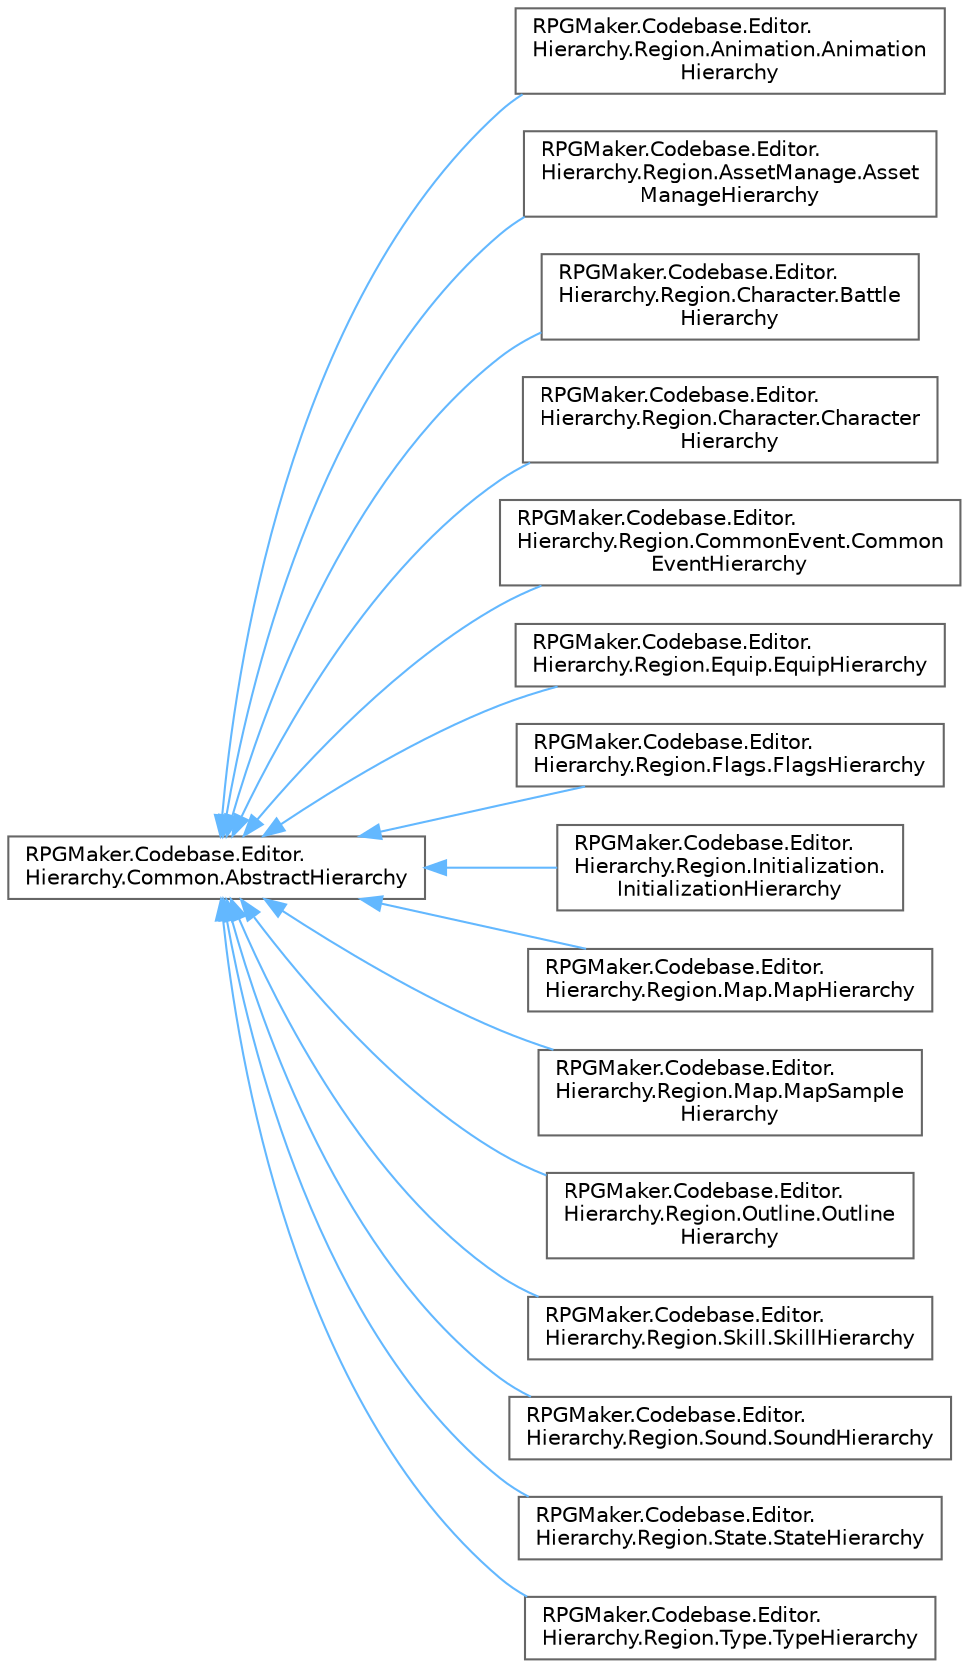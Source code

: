 digraph "クラス階層図"
{
 // LATEX_PDF_SIZE
  bgcolor="transparent";
  edge [fontname=Helvetica,fontsize=10,labelfontname=Helvetica,labelfontsize=10];
  node [fontname=Helvetica,fontsize=10,shape=box,height=0.2,width=0.4];
  rankdir="LR";
  Node0 [id="Node000000",label="RPGMaker.Codebase.Editor.\lHierarchy.Common.AbstractHierarchy",height=0.2,width=0.4,color="grey40", fillcolor="white", style="filled",URL="$d2/ddd/class_r_p_g_maker_1_1_codebase_1_1_editor_1_1_hierarchy_1_1_common_1_1_abstract_hierarchy.html",tooltip="😁 各Hierarchy表示の基底クラス"];
  Node0 -> Node1 [id="edge278_Node000000_Node000001",dir="back",color="steelblue1",style="solid",tooltip=" "];
  Node1 [id="Node000001",label="RPGMaker.Codebase.Editor.\lHierarchy.Region.Animation.Animation\lHierarchy",height=0.2,width=0.4,color="grey40", fillcolor="white", style="filled",URL="$dd/db4/class_r_p_g_maker_1_1_codebase_1_1_editor_1_1_hierarchy_1_1_region_1_1_animation_1_1_animation_hierarchy.html",tooltip="😁 アニメーションのHierarchy"];
  Node0 -> Node2 [id="edge279_Node000000_Node000002",dir="back",color="steelblue1",style="solid",tooltip=" "];
  Node2 [id="Node000002",label="RPGMaker.Codebase.Editor.\lHierarchy.Region.AssetManage.Asset\lManageHierarchy",height=0.2,width=0.4,color="grey40", fillcolor="white", style="filled",URL="$dc/df5/class_r_p_g_maker_1_1_codebase_1_1_editor_1_1_hierarchy_1_1_region_1_1_asset_manage_1_1_asset_manage_hierarchy.html",tooltip="😁 素材管理のHierarchy"];
  Node0 -> Node3 [id="edge280_Node000000_Node000003",dir="back",color="steelblue1",style="solid",tooltip=" "];
  Node3 [id="Node000003",label="RPGMaker.Codebase.Editor.\lHierarchy.Region.Character.Battle\lHierarchy",height=0.2,width=0.4,color="grey40", fillcolor="white", style="filled",URL="$d2/de9/class_r_p_g_maker_1_1_codebase_1_1_editor_1_1_hierarchy_1_1_region_1_1_character_1_1_battle_hierarchy.html",tooltip="😁 キャラクター及び、敵のHierarchy"];
  Node0 -> Node4 [id="edge281_Node000000_Node000004",dir="back",color="steelblue1",style="solid",tooltip=" "];
  Node4 [id="Node000004",label="RPGMaker.Codebase.Editor.\lHierarchy.Region.Character.Character\lHierarchy",height=0.2,width=0.4,color="grey40", fillcolor="white", style="filled",URL="$da/d03/class_r_p_g_maker_1_1_codebase_1_1_editor_1_1_hierarchy_1_1_region_1_1_character_1_1_character_hierarchy.html",tooltip="😁 キャラクター及び、敵のHierarchy"];
  Node0 -> Node5 [id="edge282_Node000000_Node000005",dir="back",color="steelblue1",style="solid",tooltip=" "];
  Node5 [id="Node000005",label="RPGMaker.Codebase.Editor.\lHierarchy.Region.CommonEvent.Common\lEventHierarchy",height=0.2,width=0.4,color="grey40", fillcolor="white", style="filled",URL="$d8/de4/class_r_p_g_maker_1_1_codebase_1_1_editor_1_1_hierarchy_1_1_region_1_1_common_event_1_1_common_event_hierarchy.html",tooltip="😁 コモンイベントのHierarchy"];
  Node0 -> Node6 [id="edge283_Node000000_Node000006",dir="back",color="steelblue1",style="solid",tooltip=" "];
  Node6 [id="Node000006",label="RPGMaker.Codebase.Editor.\lHierarchy.Region.Equip.EquipHierarchy",height=0.2,width=0.4,color="grey40", fillcolor="white", style="filled",URL="$de/dca/class_r_p_g_maker_1_1_codebase_1_1_editor_1_1_hierarchy_1_1_region_1_1_equip_1_1_equip_hierarchy.html",tooltip="😁 装備のHierarchy"];
  Node0 -> Node7 [id="edge284_Node000000_Node000007",dir="back",color="steelblue1",style="solid",tooltip=" "];
  Node7 [id="Node000007",label="RPGMaker.Codebase.Editor.\lHierarchy.Region.Flags.FlagsHierarchy",height=0.2,width=0.4,color="grey40", fillcolor="white", style="filled",URL="$d9/dfd/class_r_p_g_maker_1_1_codebase_1_1_editor_1_1_hierarchy_1_1_region_1_1_flags_1_1_flags_hierarchy.html",tooltip="😁 スイッチのHierarchy"];
  Node0 -> Node8 [id="edge285_Node000000_Node000008",dir="back",color="steelblue1",style="solid",tooltip=" "];
  Node8 [id="Node000008",label="RPGMaker.Codebase.Editor.\lHierarchy.Region.Initialization.\lInitializationHierarchy",height=0.2,width=0.4,color="grey40", fillcolor="white", style="filled",URL="$d3/d2a/class_r_p_g_maker_1_1_codebase_1_1_editor_1_1_hierarchy_1_1_region_1_1_initialization_1_1_initialization_hierarchy.html",tooltip="😁 初期設定のHierarchy"];
  Node0 -> Node9 [id="edge286_Node000000_Node000009",dir="back",color="steelblue1",style="solid",tooltip=" "];
  Node9 [id="Node000009",label="RPGMaker.Codebase.Editor.\lHierarchy.Region.Map.MapHierarchy",height=0.2,width=0.4,color="grey40", fillcolor="white", style="filled",URL="$d3/dc4/class_r_p_g_maker_1_1_codebase_1_1_editor_1_1_hierarchy_1_1_region_1_1_map_1_1_map_hierarchy.html",tooltip="😁 MapのHierarchy"];
  Node0 -> Node10 [id="edge287_Node000000_Node000010",dir="back",color="steelblue1",style="solid",tooltip=" "];
  Node10 [id="Node000010",label="RPGMaker.Codebase.Editor.\lHierarchy.Region.Map.MapSample\lHierarchy",height=0.2,width=0.4,color="grey40", fillcolor="white", style="filled",URL="$d9/def/class_r_p_g_maker_1_1_codebase_1_1_editor_1_1_hierarchy_1_1_region_1_1_map_1_1_map_sample_hierarchy.html",tooltip="😁 サンプルマップのHierarchy"];
  Node0 -> Node11 [id="edge288_Node000000_Node000011",dir="back",color="steelblue1",style="solid",tooltip=" "];
  Node11 [id="Node000011",label="RPGMaker.Codebase.Editor.\lHierarchy.Region.Outline.Outline\lHierarchy",height=0.2,width=0.4,color="grey40", fillcolor="white", style="filled",URL="$dd/d97/class_r_p_g_maker_1_1_codebase_1_1_editor_1_1_hierarchy_1_1_region_1_1_outline_1_1_outline_hierarchy.html",tooltip="😁 アウトラインのHierarchy"];
  Node0 -> Node12 [id="edge289_Node000000_Node000012",dir="back",color="steelblue1",style="solid",tooltip=" "];
  Node12 [id="Node000012",label="RPGMaker.Codebase.Editor.\lHierarchy.Region.Skill.SkillHierarchy",height=0.2,width=0.4,color="grey40", fillcolor="white", style="filled",URL="$db/d2b/class_r_p_g_maker_1_1_codebase_1_1_editor_1_1_hierarchy_1_1_region_1_1_skill_1_1_skill_hierarchy.html",tooltip="😁 スキルのHierarchy"];
  Node0 -> Node13 [id="edge290_Node000000_Node000013",dir="back",color="steelblue1",style="solid",tooltip=" "];
  Node13 [id="Node000013",label="RPGMaker.Codebase.Editor.\lHierarchy.Region.Sound.SoundHierarchy",height=0.2,width=0.4,color="grey40", fillcolor="white", style="filled",URL="$d7/d60/class_r_p_g_maker_1_1_codebase_1_1_editor_1_1_hierarchy_1_1_region_1_1_sound_1_1_sound_hierarchy.html",tooltip="😁 サウンドのHierarchy"];
  Node0 -> Node14 [id="edge291_Node000000_Node000014",dir="back",color="steelblue1",style="solid",tooltip=" "];
  Node14 [id="Node000014",label="RPGMaker.Codebase.Editor.\lHierarchy.Region.State.StateHierarchy",height=0.2,width=0.4,color="grey40", fillcolor="white", style="filled",URL="$dc/d65/class_r_p_g_maker_1_1_codebase_1_1_editor_1_1_hierarchy_1_1_region_1_1_state_1_1_state_hierarchy.html",tooltip="😁 ステートのHierarchy"];
  Node0 -> Node15 [id="edge292_Node000000_Node000015",dir="back",color="steelblue1",style="solid",tooltip=" "];
  Node15 [id="Node000015",label="RPGMaker.Codebase.Editor.\lHierarchy.Region.Type.TypeHierarchy",height=0.2,width=0.4,color="grey40", fillcolor="white", style="filled",URL="$d7/de0/class_r_p_g_maker_1_1_codebase_1_1_editor_1_1_hierarchy_1_1_region_1_1_type_1_1_type_hierarchy.html",tooltip="😁 タイプのHierarchy"];
}
